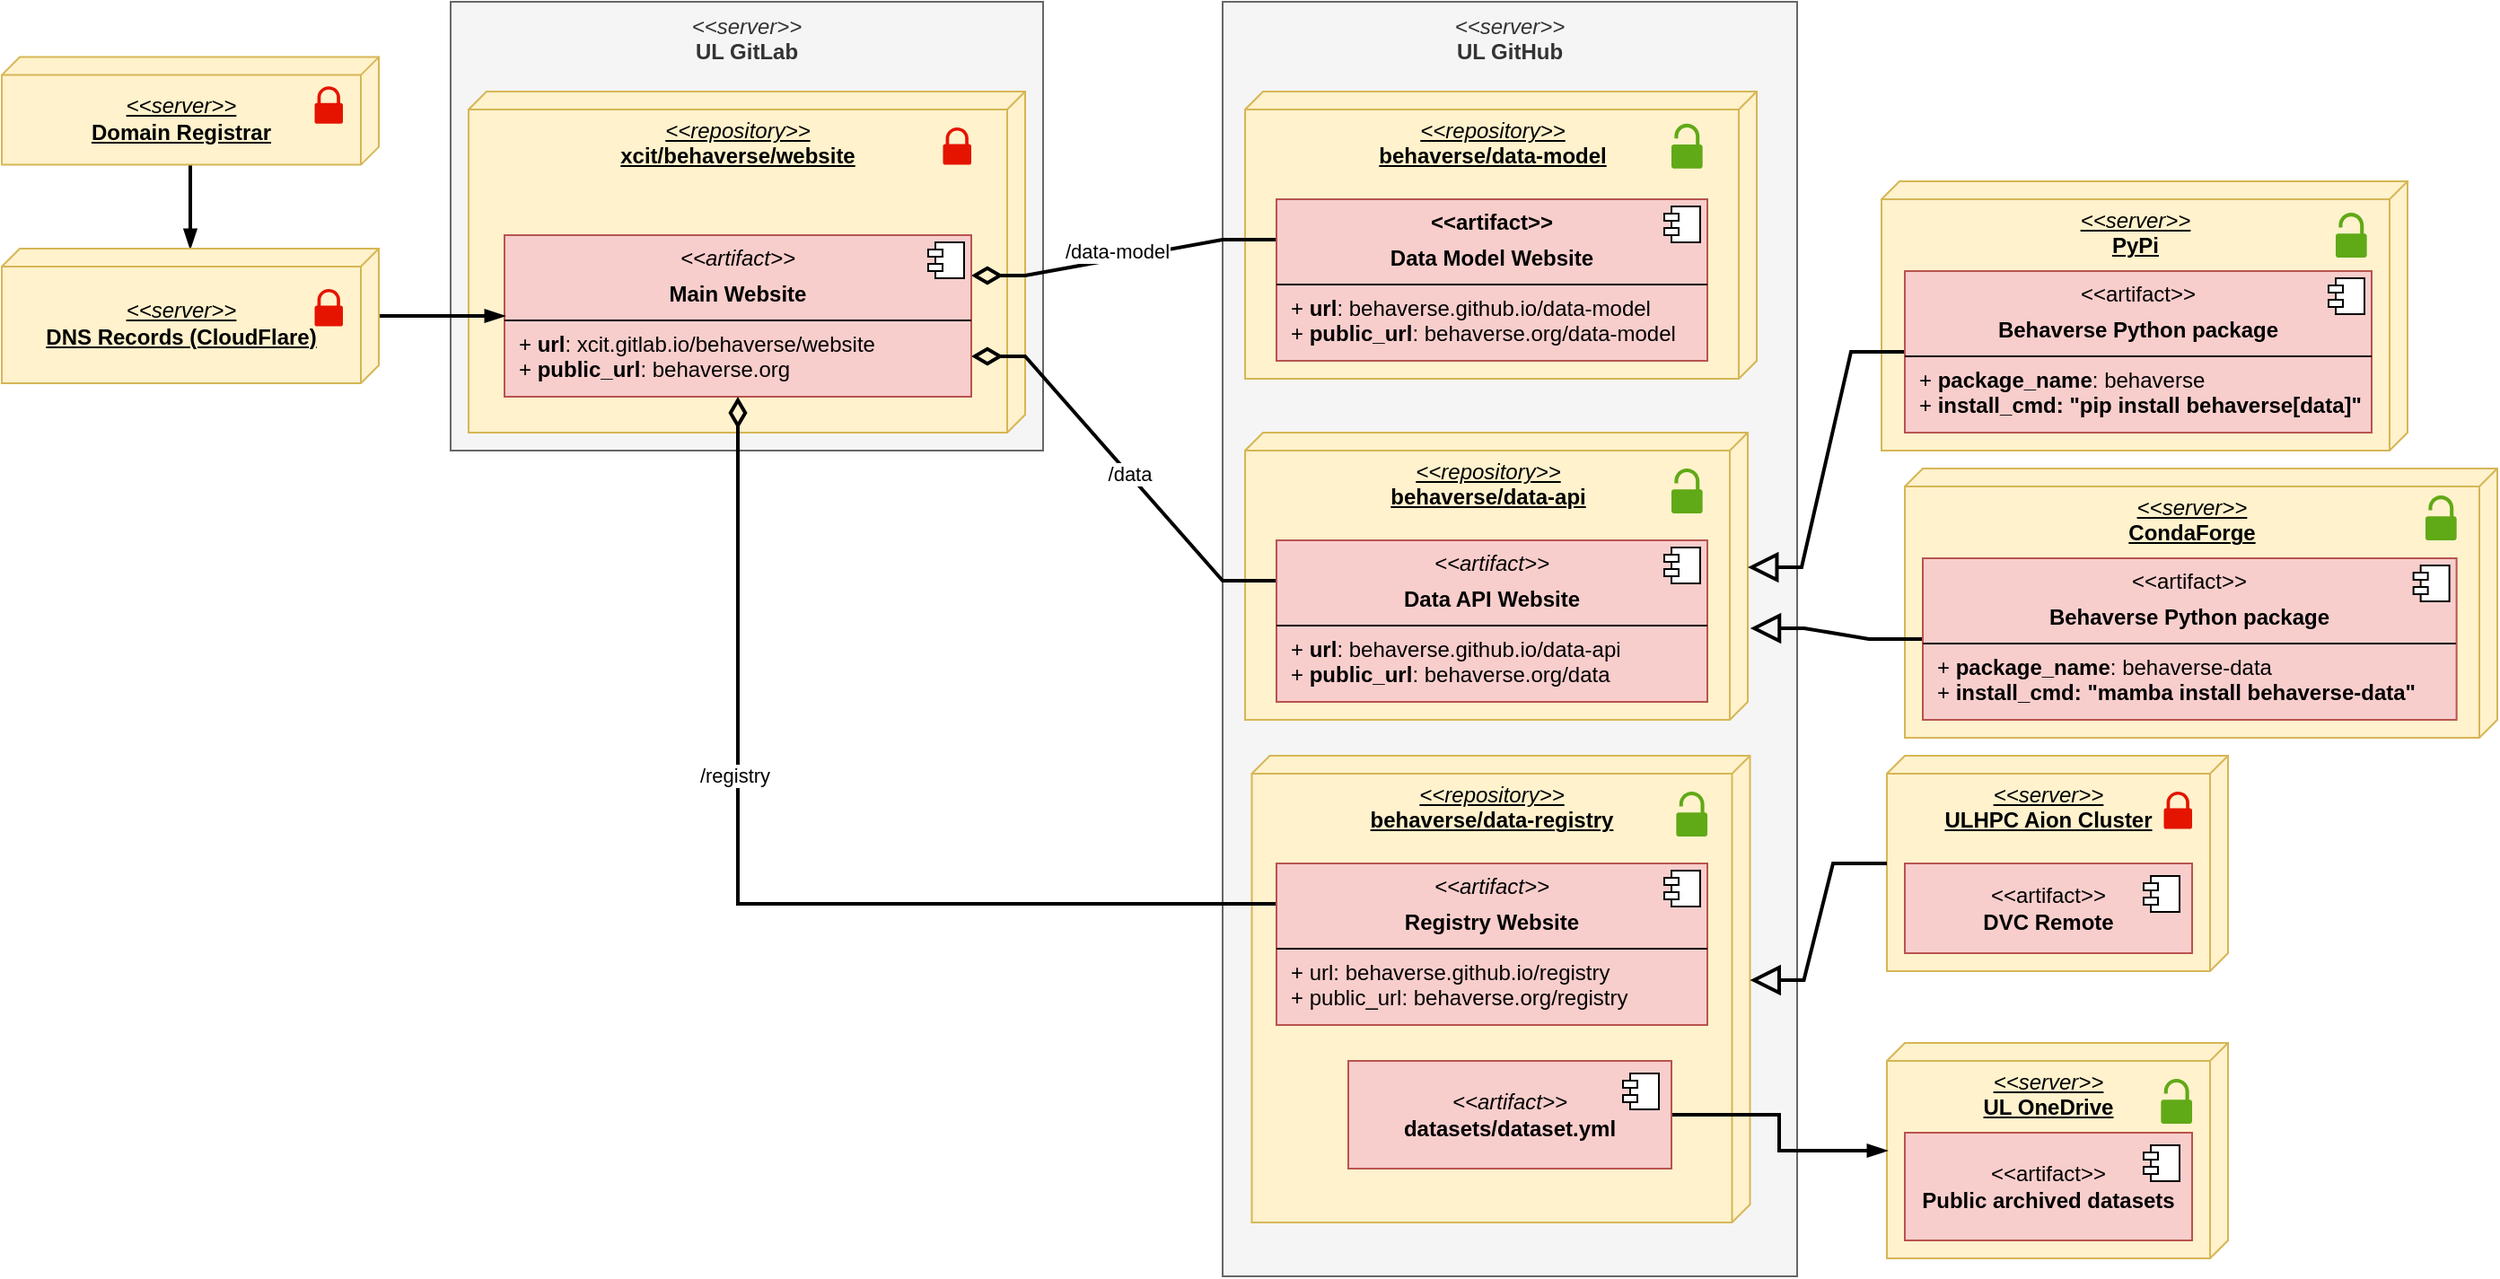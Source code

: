<mxfile version="24.4.13" type="device">
  <diagram name="Page-1" id="b5b7bab2-c9e2-2cf4-8b2a-24fd1a2a6d21">
    <mxGraphModel dx="2173" dy="730" grid="1" gridSize="10" guides="1" tooltips="1" connect="1" arrows="1" fold="1" page="1" pageScale="1" pageWidth="827" pageHeight="1169" background="none" math="0" shadow="0">
      <root>
        <mxCell id="0" />
        <mxCell id="1" parent="0" />
        <mxCell id="YqiS23aqAcduzxBvquNL-56" value="&lt;i&gt;&amp;lt;&amp;lt;server&amp;gt;&amp;gt;&lt;/i&gt;&lt;div&gt;&lt;b&gt;PyPi&lt;/b&gt;&lt;/div&gt;" style="verticalAlign=top;align=center;spacingTop=8;spacingLeft=2;spacingRight=12;shape=cube;size=10;direction=south;fontStyle=4;html=1;whiteSpace=wrap;fillColor=#fff2cc;strokeColor=#d6b656;" vertex="1" parent="1">
          <mxGeometry x="837" y="270" width="293" height="150" as="geometry" />
        </mxCell>
        <mxCell id="YqiS23aqAcduzxBvquNL-55" value="&lt;i&gt;&amp;lt;&amp;lt;server&amp;gt;&amp;gt;&lt;/i&gt;&lt;div&gt;&lt;b&gt;CondaForge&lt;/b&gt;&lt;/div&gt;" style="verticalAlign=top;align=center;spacingTop=8;spacingLeft=2;spacingRight=12;shape=cube;size=10;direction=south;fontStyle=4;html=1;whiteSpace=wrap;fillColor=#fff2cc;strokeColor=#d6b656;" vertex="1" parent="1">
          <mxGeometry x="850" y="430" width="330" height="150" as="geometry" />
        </mxCell>
        <mxCell id="YqiS23aqAcduzxBvquNL-2" value="&lt;div&gt;&lt;i&gt;&amp;lt;&amp;lt;server&amp;gt;&amp;gt;&lt;/i&gt;&lt;/div&gt;&lt;b&gt;UL GitHub&lt;/b&gt;" style="rounded=0;whiteSpace=wrap;html=1;verticalAlign=top;fillColor=#f5f5f5;fontColor=#333333;strokeColor=#666666;" vertex="1" parent="1">
          <mxGeometry x="470" y="170" width="320" height="710" as="geometry" />
        </mxCell>
        <mxCell id="YqiS23aqAcduzxBvquNL-11" value="&lt;i&gt;&amp;lt;&amp;lt;repository&amp;gt;&amp;gt;&lt;/i&gt;&lt;div&gt;&lt;b&gt;behaverse/data-model&lt;/b&gt;&lt;/div&gt;" style="verticalAlign=top;align=center;spacingTop=8;spacingLeft=2;spacingRight=12;shape=cube;size=10;direction=south;fontStyle=4;html=1;whiteSpace=wrap;fillColor=#fff2cc;strokeColor=#d6b656;" vertex="1" parent="1">
          <mxGeometry x="482.5" y="220" width="285" height="160" as="geometry" />
        </mxCell>
        <mxCell id="YqiS23aqAcduzxBvquNL-1" value="&lt;div&gt;&lt;i&gt;&amp;lt;&amp;lt;server&amp;gt;&amp;gt;&lt;/i&gt;&lt;/div&gt;&lt;b&gt;UL GitLab&lt;/b&gt;" style="rounded=0;whiteSpace=wrap;html=1;verticalAlign=top;fillColor=#f5f5f5;fontColor=#333333;strokeColor=#666666;" vertex="1" parent="1">
          <mxGeometry x="40" y="170" width="330" height="250" as="geometry" />
        </mxCell>
        <mxCell id="YqiS23aqAcduzxBvquNL-3" value="&lt;i&gt;&amp;lt;&amp;lt;repository&amp;gt;&amp;gt;&lt;/i&gt;&lt;div&gt;&lt;b&gt;xcit/behaverse/website&lt;/b&gt;&lt;/div&gt;" style="verticalAlign=top;align=center;spacingTop=8;spacingLeft=2;spacingRight=12;shape=cube;size=10;direction=south;fontStyle=4;html=1;whiteSpace=wrap;fillColor=#fff2cc;strokeColor=#d6b656;" vertex="1" parent="1">
          <mxGeometry x="50" y="220" width="310" height="190" as="geometry" />
        </mxCell>
        <mxCell id="YqiS23aqAcduzxBvquNL-4" value="&lt;i&gt;&amp;lt;&amp;lt;repository&amp;gt;&amp;gt;&lt;/i&gt;&lt;div&gt;&lt;b&gt;behaverse/data-api&lt;/b&gt;&lt;/div&gt;" style="verticalAlign=top;align=center;spacingTop=8;spacingLeft=2;spacingRight=12;shape=cube;size=10;direction=south;fontStyle=4;html=1;whiteSpace=wrap;fillColor=#fff2cc;strokeColor=#d6b656;" vertex="1" parent="1">
          <mxGeometry x="482.5" y="410" width="280" height="160" as="geometry" />
        </mxCell>
        <mxCell id="YqiS23aqAcduzxBvquNL-13" style="edgeStyle=entityRelationEdgeStyle;rounded=0;orthogonalLoop=1;jettySize=auto;html=1;endArrow=none;endFill=0;startArrow=diamondThin;startFill=0;exitX=1;exitY=0.25;exitDx=0;exitDy=0;startSize=12;entryX=0;entryY=0.25;entryDx=0;entryDy=0;strokeWidth=2;" edge="1" parent="1" source="YqiS23aqAcduzxBvquNL-5" target="YqiS23aqAcduzxBvquNL-9">
          <mxGeometry relative="1" as="geometry" />
        </mxCell>
        <mxCell id="YqiS23aqAcduzxBvquNL-65" value="/data-model" style="edgeLabel;html=1;align=center;verticalAlign=middle;resizable=0;points=[];" vertex="1" connectable="0" parent="YqiS23aqAcduzxBvquNL-13">
          <mxGeometry x="-0.038" y="4" relative="1" as="geometry">
            <mxPoint as="offset" />
          </mxGeometry>
        </mxCell>
        <mxCell id="YqiS23aqAcduzxBvquNL-14" style="edgeStyle=entityRelationEdgeStyle;rounded=0;orthogonalLoop=1;jettySize=auto;html=1;endArrow=none;endFill=0;startArrow=diamondThin;startFill=0;startSize=12;exitX=1;exitY=0.75;exitDx=0;exitDy=0;strokeWidth=2;entryX=0;entryY=0.25;entryDx=0;entryDy=0;" edge="1" parent="1" source="YqiS23aqAcduzxBvquNL-5" target="YqiS23aqAcduzxBvquNL-7">
          <mxGeometry relative="1" as="geometry">
            <Array as="points">
              <mxPoint x="390" y="450" />
              <mxPoint x="310" y="440" />
            </Array>
          </mxGeometry>
        </mxCell>
        <mxCell id="YqiS23aqAcduzxBvquNL-64" value="/data" style="edgeLabel;html=1;align=center;verticalAlign=middle;resizable=0;points=[];" vertex="1" connectable="0" parent="YqiS23aqAcduzxBvquNL-14">
          <mxGeometry x="0.032" relative="1" as="geometry">
            <mxPoint as="offset" />
          </mxGeometry>
        </mxCell>
        <mxCell id="YqiS23aqAcduzxBvquNL-5" value="&lt;p style=&quot;margin:0px;margin-top:6px;text-align:center;&quot;&gt;&lt;i style=&quot;&quot;&gt;&amp;lt;&amp;lt;artifact&amp;gt;&amp;gt;&lt;/i&gt;&lt;/p&gt;&lt;p style=&quot;margin:0px;margin-top:6px;text-align:center;&quot;&gt;&lt;b&gt;Main Website&lt;/b&gt;&lt;/p&gt;&lt;hr size=&quot;1&quot; style=&quot;border-style:solid;&quot;&gt;&lt;p style=&quot;margin:0px;margin-left:8px;&quot;&gt;+ &lt;b&gt;url&lt;/b&gt;: xcit.gitlab.io/behaverse/website&lt;br&gt;&lt;/p&gt;&lt;p style=&quot;margin:0px;margin-left:8px;&quot;&gt;+ &lt;b&gt;public_url&lt;/b&gt;: behaverse.org&lt;/p&gt;" style="align=left;overflow=fill;html=1;dropTarget=0;whiteSpace=wrap;fillColor=#f8cecc;strokeColor=#b85450;" vertex="1" parent="1">
          <mxGeometry x="70" y="300" width="260" height="90" as="geometry" />
        </mxCell>
        <mxCell id="YqiS23aqAcduzxBvquNL-6" value="" style="shape=component;jettyWidth=8;jettyHeight=4;" vertex="1" parent="YqiS23aqAcduzxBvquNL-5">
          <mxGeometry x="1" width="20" height="20" relative="1" as="geometry">
            <mxPoint x="-24" y="4" as="offset" />
          </mxGeometry>
        </mxCell>
        <mxCell id="YqiS23aqAcduzxBvquNL-7" value="&lt;p style=&quot;margin:0px;margin-top:6px;text-align:center;&quot;&gt;&lt;i&gt;&amp;lt;&amp;lt;artifact&amp;gt;&amp;gt;&lt;/i&gt;&lt;/p&gt;&lt;p style=&quot;margin:0px;margin-top:6px;text-align:center;&quot;&gt;&lt;b&gt;Data API Website&lt;/b&gt;&lt;/p&gt;&lt;hr size=&quot;1&quot; style=&quot;border-style:solid;&quot;&gt;&lt;p style=&quot;margin:0px;margin-left:8px;&quot;&gt;+ &lt;b&gt;url&lt;/b&gt;: behaverse.github.io/data-api&lt;br&gt;&lt;/p&gt;&lt;p style=&quot;margin:0px;margin-left:8px;&quot;&gt;+ &lt;b&gt;public_url&lt;/b&gt;: behaverse.org/data&lt;/p&gt;" style="align=left;overflow=fill;html=1;dropTarget=0;whiteSpace=wrap;fillColor=#f8cecc;strokeColor=#b85450;" vertex="1" parent="1">
          <mxGeometry x="500" y="470" width="240" height="90" as="geometry" />
        </mxCell>
        <mxCell id="YqiS23aqAcduzxBvquNL-8" value="" style="shape=component;jettyWidth=8;jettyHeight=4;" vertex="1" parent="YqiS23aqAcduzxBvquNL-7">
          <mxGeometry x="1" width="20" height="20" relative="1" as="geometry">
            <mxPoint x="-24" y="4" as="offset" />
          </mxGeometry>
        </mxCell>
        <mxCell id="YqiS23aqAcduzxBvquNL-9" value="&lt;p style=&quot;margin:0px;margin-top:6px;text-align:center;&quot;&gt;&lt;b&gt;&amp;lt;&amp;lt;artifact&amp;gt;&amp;gt;&lt;/b&gt;&lt;/p&gt;&lt;p style=&quot;margin:0px;margin-top:6px;text-align:center;&quot;&gt;&lt;b&gt;Data Model Website&lt;/b&gt;&lt;/p&gt;&lt;hr size=&quot;1&quot; style=&quot;border-style:solid;&quot;&gt;&lt;p style=&quot;margin:0px;margin-left:8px;&quot;&gt;+ &lt;b&gt;url&lt;/b&gt;: behaverse.github.io/data-model&lt;br&gt;&lt;/p&gt;&lt;p style=&quot;margin:0px;margin-left:8px;&quot;&gt;+ &lt;b&gt;public_url&lt;/b&gt;: behaverse.org/data-model&lt;/p&gt;" style="align=left;overflow=fill;html=1;dropTarget=0;whiteSpace=wrap;fillColor=#f8cecc;strokeColor=#b85450;" vertex="1" parent="1">
          <mxGeometry x="500" y="280" width="240" height="90" as="geometry" />
        </mxCell>
        <mxCell id="YqiS23aqAcduzxBvquNL-10" value="" style="shape=component;jettyWidth=8;jettyHeight=4;" vertex="1" parent="YqiS23aqAcduzxBvquNL-9">
          <mxGeometry x="1" width="20" height="20" relative="1" as="geometry">
            <mxPoint x="-24" y="4" as="offset" />
          </mxGeometry>
        </mxCell>
        <mxCell id="YqiS23aqAcduzxBvquNL-12" value="&lt;i&gt;&amp;lt;&amp;lt;repository&amp;gt;&amp;gt;&lt;/i&gt;&lt;div&gt;&lt;b&gt;behaverse/data-registry&lt;/b&gt;&lt;/div&gt;" style="verticalAlign=top;align=center;spacingTop=8;spacingLeft=2;spacingRight=12;shape=cube;size=10;direction=south;fontStyle=4;html=1;whiteSpace=wrap;fillColor=#fff2cc;strokeColor=#d6b656;" vertex="1" parent="1">
          <mxGeometry x="486.25" y="590" width="277.5" height="260" as="geometry" />
        </mxCell>
        <mxCell id="YqiS23aqAcduzxBvquNL-18" style="edgeStyle=orthogonalEdgeStyle;rounded=0;orthogonalLoop=1;jettySize=auto;html=1;endArrow=diamondThin;endFill=0;endSize=12;strokeWidth=2;exitX=0;exitY=0.25;exitDx=0;exitDy=0;" edge="1" parent="1" source="YqiS23aqAcduzxBvquNL-16" target="YqiS23aqAcduzxBvquNL-5">
          <mxGeometry relative="1" as="geometry" />
        </mxCell>
        <mxCell id="YqiS23aqAcduzxBvquNL-63" value="/registry" style="edgeLabel;html=1;align=center;verticalAlign=middle;resizable=0;points=[];" vertex="1" connectable="0" parent="YqiS23aqAcduzxBvquNL-18">
          <mxGeometry x="0.276" y="2" relative="1" as="geometry">
            <mxPoint as="offset" />
          </mxGeometry>
        </mxCell>
        <mxCell id="YqiS23aqAcduzxBvquNL-16" value="&lt;p style=&quot;margin:0px;margin-top:6px;text-align:center;&quot;&gt;&lt;i&gt;&amp;lt;&amp;lt;artifact&amp;gt;&amp;gt;&lt;/i&gt;&lt;/p&gt;&lt;p style=&quot;margin:0px;margin-top:6px;text-align:center;&quot;&gt;&lt;b&gt;Registry Website&lt;/b&gt;&lt;/p&gt;&lt;hr size=&quot;1&quot; style=&quot;border-style:solid;&quot;&gt;&lt;p style=&quot;margin:0px;margin-left:8px;&quot;&gt;+ url: behaverse.github.io/registry&lt;br&gt;&lt;/p&gt;&lt;p style=&quot;margin:0px;margin-left:8px;&quot;&gt;+ public_url: behaverse.org/registry&lt;/p&gt;" style="align=left;overflow=fill;html=1;dropTarget=0;whiteSpace=wrap;fillColor=#f8cecc;strokeColor=#b85450;" vertex="1" parent="1">
          <mxGeometry x="500" y="650" width="240" height="90" as="geometry" />
        </mxCell>
        <mxCell id="YqiS23aqAcduzxBvquNL-17" value="" style="shape=component;jettyWidth=8;jettyHeight=4;" vertex="1" parent="YqiS23aqAcduzxBvquNL-16">
          <mxGeometry x="1" width="20" height="20" relative="1" as="geometry">
            <mxPoint x="-24" y="4" as="offset" />
          </mxGeometry>
        </mxCell>
        <mxCell id="YqiS23aqAcduzxBvquNL-22" style="edgeStyle=entityRelationEdgeStyle;rounded=0;orthogonalLoop=1;jettySize=auto;html=1;entryX=0;entryY=0;entryDx=75;entryDy=0;entryPerimeter=0;strokeWidth=2;endArrow=block;endFill=0;startSize=12;endSize=12;" edge="1" parent="1" source="YqiS23aqAcduzxBvquNL-67" target="YqiS23aqAcduzxBvquNL-4">
          <mxGeometry relative="1" as="geometry" />
        </mxCell>
        <mxCell id="YqiS23aqAcduzxBvquNL-23" style="edgeStyle=entityRelationEdgeStyle;rounded=0;orthogonalLoop=1;jettySize=auto;html=1;entryX=0.681;entryY=-0.005;entryDx=0;entryDy=0;entryPerimeter=0;endArrow=block;endFill=0;endSize=12;strokeWidth=2;" edge="1" parent="1" source="YqiS23aqAcduzxBvquNL-69" target="YqiS23aqAcduzxBvquNL-4">
          <mxGeometry relative="1" as="geometry" />
        </mxCell>
        <mxCell id="YqiS23aqAcduzxBvquNL-24" value="&lt;i&gt;&amp;lt;&amp;lt;server&amp;gt;&amp;gt;&lt;/i&gt;&lt;div&gt;&lt;b&gt;UL OneDrive&lt;/b&gt;&lt;/div&gt;" style="verticalAlign=top;align=center;spacingTop=8;spacingLeft=2;spacingRight=12;shape=cube;size=10;direction=south;fontStyle=4;html=1;whiteSpace=wrap;fillColor=#fff2cc;strokeColor=#d6b656;" vertex="1" parent="1">
          <mxGeometry x="840" y="750" width="190" height="120" as="geometry" />
        </mxCell>
        <mxCell id="YqiS23aqAcduzxBvquNL-25" value="&lt;i&gt;&amp;lt;&amp;lt;server&amp;gt;&amp;gt;&lt;/i&gt;&lt;div&gt;&lt;b&gt;ULHPC Aion Cluster&lt;/b&gt;&lt;/div&gt;" style="verticalAlign=top;align=center;spacingTop=8;spacingLeft=2;spacingRight=12;shape=cube;size=10;direction=south;fontStyle=4;html=1;whiteSpace=wrap;fillColor=#fff2cc;strokeColor=#d6b656;" vertex="1" parent="1">
          <mxGeometry x="840" y="590" width="190" height="120" as="geometry" />
        </mxCell>
        <mxCell id="YqiS23aqAcduzxBvquNL-27" style="edgeStyle=entityRelationEdgeStyle;rounded=0;orthogonalLoop=1;jettySize=auto;html=1;entryX=0;entryY=0;entryDx=125;entryDy=0;entryPerimeter=0;strokeWidth=2;endArrow=block;endFill=0;endSize=12;" edge="1" parent="1" source="YqiS23aqAcduzxBvquNL-25" target="YqiS23aqAcduzxBvquNL-12">
          <mxGeometry relative="1" as="geometry" />
        </mxCell>
        <mxCell id="YqiS23aqAcduzxBvquNL-66" style="edgeStyle=orthogonalEdgeStyle;rounded=0;orthogonalLoop=1;jettySize=auto;html=1;strokeWidth=2;endArrow=blockThin;endFill=1;" edge="1" parent="1" source="YqiS23aqAcduzxBvquNL-32" target="YqiS23aqAcduzxBvquNL-24">
          <mxGeometry relative="1" as="geometry" />
        </mxCell>
        <mxCell id="YqiS23aqAcduzxBvquNL-32" value="&lt;i&gt;&amp;lt;&amp;lt;artifact&amp;gt;&amp;gt;&lt;br&gt;&lt;/i&gt;&lt;b&gt;datasets/dataset.yml&lt;/b&gt;" style="html=1;dropTarget=0;whiteSpace=wrap;fillColor=#f8cecc;strokeColor=#b85450;" vertex="1" parent="1">
          <mxGeometry x="540" y="760" width="180" height="60" as="geometry" />
        </mxCell>
        <mxCell id="YqiS23aqAcduzxBvquNL-33" value="" style="shape=module;jettyWidth=8;jettyHeight=4;" vertex="1" parent="YqiS23aqAcduzxBvquNL-32">
          <mxGeometry x="1" width="20" height="20" relative="1" as="geometry">
            <mxPoint x="-27" y="7" as="offset" />
          </mxGeometry>
        </mxCell>
        <mxCell id="YqiS23aqAcduzxBvquNL-38" value="&amp;lt;&amp;lt;artifact&amp;gt;&amp;gt;&lt;br&gt;&lt;b&gt;DVC Remote&lt;/b&gt;" style="html=1;dropTarget=0;whiteSpace=wrap;fillColor=#f8cecc;strokeColor=#b85450;" vertex="1" parent="1">
          <mxGeometry x="850" y="650" width="160" height="50" as="geometry" />
        </mxCell>
        <mxCell id="YqiS23aqAcduzxBvquNL-39" value="" style="shape=module;jettyWidth=8;jettyHeight=4;" vertex="1" parent="YqiS23aqAcduzxBvquNL-38">
          <mxGeometry x="1" width="20" height="20" relative="1" as="geometry">
            <mxPoint x="-27" y="7" as="offset" />
          </mxGeometry>
        </mxCell>
        <mxCell id="YqiS23aqAcduzxBvquNL-40" value="&amp;lt;&amp;lt;artifact&amp;gt;&amp;gt;&lt;br&gt;&lt;b&gt;Public archived datasets&lt;/b&gt;" style="html=1;dropTarget=0;whiteSpace=wrap;fillColor=#f8cecc;strokeColor=#b85450;" vertex="1" parent="1">
          <mxGeometry x="850" y="800" width="160" height="60" as="geometry" />
        </mxCell>
        <mxCell id="YqiS23aqAcduzxBvquNL-41" value="" style="shape=module;jettyWidth=8;jettyHeight=4;" vertex="1" parent="YqiS23aqAcduzxBvquNL-40">
          <mxGeometry x="1" width="20" height="20" relative="1" as="geometry">
            <mxPoint x="-27" y="7" as="offset" />
          </mxGeometry>
        </mxCell>
        <mxCell id="YqiS23aqAcduzxBvquNL-42" value="" style="sketch=0;pointerEvents=1;shadow=0;dashed=0;html=1;fillColor=#e51400;labelPosition=center;verticalLabelPosition=bottom;verticalAlign=top;outlineConnect=0;align=center;shape=mxgraph.office.security.lock_protected;strokeColor=none;aspect=fixed;fontColor=#ffffff;" vertex="1" parent="1">
          <mxGeometry x="314.25" y="240" width="15.748" height="20.81" as="geometry" />
        </mxCell>
        <mxCell id="YqiS23aqAcduzxBvquNL-43" value="" style="sketch=0;pointerEvents=1;shadow=0;dashed=0;html=1;fillColor=#e51400;labelPosition=center;verticalLabelPosition=bottom;verticalAlign=top;outlineConnect=0;align=center;shape=mxgraph.office.security.lock_protected;strokeColor=none;aspect=fixed;fontColor=#ffffff;" vertex="1" parent="1">
          <mxGeometry x="994.25" y="610" width="15.748" height="20.81" as="geometry" />
        </mxCell>
        <mxCell id="YqiS23aqAcduzxBvquNL-48" value="" style="sketch=0;pointerEvents=1;shadow=0;dashed=0;html=1;strokeColor=none;fillColor=#60a917;labelPosition=center;verticalLabelPosition=bottom;verticalAlign=top;outlineConnect=0;align=center;shape=mxgraph.office.security.lock_unprotected;aspect=fixed;fontColor=#ffffff;" vertex="1" parent="1">
          <mxGeometry x="720" y="430" width="17.323" height="24.95" as="geometry" />
        </mxCell>
        <mxCell id="YqiS23aqAcduzxBvquNL-50" value="" style="sketch=0;pointerEvents=1;shadow=0;dashed=0;html=1;strokeColor=none;fillColor=#60a917;labelPosition=center;verticalLabelPosition=bottom;verticalAlign=top;outlineConnect=0;align=center;shape=mxgraph.office.security.lock_unprotected;aspect=fixed;fontColor=#ffffff;" vertex="1" parent="1">
          <mxGeometry x="720" y="237.93" width="17.323" height="24.95" as="geometry" />
        </mxCell>
        <mxCell id="YqiS23aqAcduzxBvquNL-51" value="" style="sketch=0;pointerEvents=1;shadow=0;dashed=0;html=1;strokeColor=none;fillColor=#60a917;labelPosition=center;verticalLabelPosition=bottom;verticalAlign=top;outlineConnect=0;align=center;shape=mxgraph.office.security.lock_unprotected;aspect=fixed;fontColor=#ffffff;" vertex="1" parent="1">
          <mxGeometry x="722.68" y="610" width="17.323" height="24.95" as="geometry" />
        </mxCell>
        <mxCell id="YqiS23aqAcduzxBvquNL-52" value="" style="sketch=0;pointerEvents=1;shadow=0;dashed=0;html=1;strokeColor=none;fillColor=#60a917;labelPosition=center;verticalLabelPosition=bottom;verticalAlign=top;outlineConnect=0;align=center;shape=mxgraph.office.security.lock_unprotected;aspect=fixed;fontColor=#ffffff;" vertex="1" parent="1">
          <mxGeometry x="1090" y="287.53" width="17.323" height="24.95" as="geometry" />
        </mxCell>
        <mxCell id="YqiS23aqAcduzxBvquNL-53" value="" style="sketch=0;pointerEvents=1;shadow=0;dashed=0;html=1;strokeColor=none;fillColor=#60a917;labelPosition=center;verticalLabelPosition=bottom;verticalAlign=top;outlineConnect=0;align=center;shape=mxgraph.office.security.lock_unprotected;aspect=fixed;fontColor=#ffffff;" vertex="1" parent="1">
          <mxGeometry x="1140.0" y="445.05" width="17.323" height="24.95" as="geometry" />
        </mxCell>
        <mxCell id="YqiS23aqAcduzxBvquNL-54" value="" style="sketch=0;pointerEvents=1;shadow=0;dashed=0;html=1;strokeColor=none;fillColor=#60a917;labelPosition=center;verticalLabelPosition=bottom;verticalAlign=top;outlineConnect=0;align=center;shape=mxgraph.office.security.lock_unprotected;aspect=fixed;fontColor=#ffffff;" vertex="1" parent="1">
          <mxGeometry x="992.68" y="770" width="17.323" height="24.95" as="geometry" />
        </mxCell>
        <mxCell id="YqiS23aqAcduzxBvquNL-59" style="edgeStyle=orthogonalEdgeStyle;rounded=0;orthogonalLoop=1;jettySize=auto;html=1;endArrow=blockThin;endFill=1;strokeWidth=2;" edge="1" parent="1" source="YqiS23aqAcduzxBvquNL-57" target="YqiS23aqAcduzxBvquNL-58">
          <mxGeometry relative="1" as="geometry" />
        </mxCell>
        <mxCell id="YqiS23aqAcduzxBvquNL-57" value="&lt;i&gt;&amp;lt;&amp;lt;server&amp;gt;&amp;gt;&lt;/i&gt;&lt;div&gt;&lt;b&gt;Domain R&lt;/b&gt;&lt;span style=&quot;background-color: initial;&quot;&gt;&lt;b&gt;egistrar&lt;/b&gt;&lt;/span&gt;&lt;/div&gt;" style="verticalAlign=middle;align=center;spacingTop=8;spacingLeft=2;spacingRight=12;shape=cube;size=10;direction=south;fontStyle=4;html=1;whiteSpace=wrap;fillColor=#fff2cc;strokeColor=#d6b656;" vertex="1" parent="1">
          <mxGeometry x="-210" y="200.81" width="210" height="60" as="geometry" />
        </mxCell>
        <mxCell id="YqiS23aqAcduzxBvquNL-60" style="edgeStyle=orthogonalEdgeStyle;rounded=0;orthogonalLoop=1;jettySize=auto;html=1;strokeWidth=2;endArrow=blockThin;endFill=1;" edge="1" parent="1" source="YqiS23aqAcduzxBvquNL-58" target="YqiS23aqAcduzxBvquNL-5">
          <mxGeometry relative="1" as="geometry" />
        </mxCell>
        <mxCell id="YqiS23aqAcduzxBvquNL-58" value="&lt;i&gt;&amp;lt;&amp;lt;server&amp;gt;&amp;gt;&lt;/i&gt;&lt;div&gt;&lt;b&gt;DNS Records (CloudFlare)&lt;/b&gt;&lt;/div&gt;" style="verticalAlign=middle;align=center;spacingTop=8;spacingLeft=2;spacingRight=12;shape=cube;size=10;direction=south;fontStyle=4;html=1;whiteSpace=wrap;fillColor=#fff2cc;strokeColor=#d6b656;" vertex="1" parent="1">
          <mxGeometry x="-210" y="307.5" width="210" height="75" as="geometry" />
        </mxCell>
        <mxCell id="YqiS23aqAcduzxBvquNL-61" value="" style="sketch=0;pointerEvents=1;shadow=0;dashed=0;html=1;fillColor=#e51400;labelPosition=center;verticalLabelPosition=bottom;verticalAlign=top;outlineConnect=0;align=center;shape=mxgraph.office.security.lock_protected;strokeColor=none;aspect=fixed;fontColor=#ffffff;" vertex="1" parent="1">
          <mxGeometry x="-35.75" y="217.12" width="15.748" height="20.81" as="geometry" />
        </mxCell>
        <mxCell id="YqiS23aqAcduzxBvquNL-62" value="" style="sketch=0;pointerEvents=1;shadow=0;dashed=0;html=1;fillColor=#e51400;labelPosition=center;verticalLabelPosition=bottom;verticalAlign=top;outlineConnect=0;align=center;shape=mxgraph.office.security.lock_protected;strokeColor=none;aspect=fixed;fontColor=#ffffff;" vertex="1" parent="1">
          <mxGeometry x="-35.75" y="330" width="15.748" height="20.81" as="geometry" />
        </mxCell>
        <mxCell id="YqiS23aqAcduzxBvquNL-67" value="&lt;p style=&quot;margin:0px;margin-top:6px;text-align:center;&quot;&gt;&amp;lt;&amp;lt;artifact&amp;gt;&amp;gt;&lt;/p&gt;&lt;p style=&quot;margin:0px;margin-top:6px;text-align:center;&quot;&gt;&lt;b&gt;Behaverse Python package&lt;/b&gt;&lt;/p&gt;&lt;hr size=&quot;1&quot; style=&quot;border-style:solid;&quot;&gt;&lt;p style=&quot;margin:0px;margin-left:8px;&quot;&gt;+ &lt;b&gt;package_name&lt;/b&gt;: behaverse&lt;br&gt;&lt;/p&gt;&lt;p style=&quot;margin:0px;margin-left:8px;&quot;&gt;+ &lt;b&gt;install_cmd: &quot;pip install behaverse[data]&quot;&lt;/b&gt;&lt;/p&gt;" style="align=left;overflow=fill;html=1;dropTarget=0;whiteSpace=wrap;fillColor=#f8cecc;strokeColor=#b85450;" vertex="1" parent="1">
          <mxGeometry x="850" y="320" width="260" height="90" as="geometry" />
        </mxCell>
        <mxCell id="YqiS23aqAcduzxBvquNL-68" value="" style="shape=component;jettyWidth=8;jettyHeight=4;" vertex="1" parent="YqiS23aqAcduzxBvquNL-67">
          <mxGeometry x="1" width="20" height="20" relative="1" as="geometry">
            <mxPoint x="-24" y="4" as="offset" />
          </mxGeometry>
        </mxCell>
        <mxCell id="YqiS23aqAcduzxBvquNL-69" value="&lt;p style=&quot;margin:0px;margin-top:6px;text-align:center;&quot;&gt;&amp;lt;&amp;lt;artifact&amp;gt;&amp;gt;&lt;/p&gt;&lt;p style=&quot;margin:0px;margin-top:6px;text-align:center;&quot;&gt;&lt;b&gt;Behaverse Python package&lt;/b&gt;&lt;/p&gt;&lt;hr size=&quot;1&quot; style=&quot;border-style:solid;&quot;&gt;&lt;p style=&quot;margin:0px;margin-left:8px;&quot;&gt;+ &lt;b&gt;package_name&lt;/b&gt;: behaverse-data&lt;br&gt;&lt;/p&gt;&lt;p style=&quot;margin:0px;margin-left:8px;&quot;&gt;+ &lt;b&gt;install_cmd: &quot;mamba install behaverse-data&quot;&lt;/b&gt;&lt;/p&gt;" style="align=left;overflow=fill;html=1;dropTarget=0;whiteSpace=wrap;fillColor=#f8cecc;strokeColor=#b85450;" vertex="1" parent="1">
          <mxGeometry x="860" y="480" width="297.32" height="90" as="geometry" />
        </mxCell>
        <mxCell id="YqiS23aqAcduzxBvquNL-70" value="" style="shape=component;jettyWidth=8;jettyHeight=4;" vertex="1" parent="YqiS23aqAcduzxBvquNL-69">
          <mxGeometry x="1" width="20" height="20" relative="1" as="geometry">
            <mxPoint x="-24" y="4" as="offset" />
          </mxGeometry>
        </mxCell>
      </root>
    </mxGraphModel>
  </diagram>
</mxfile>
